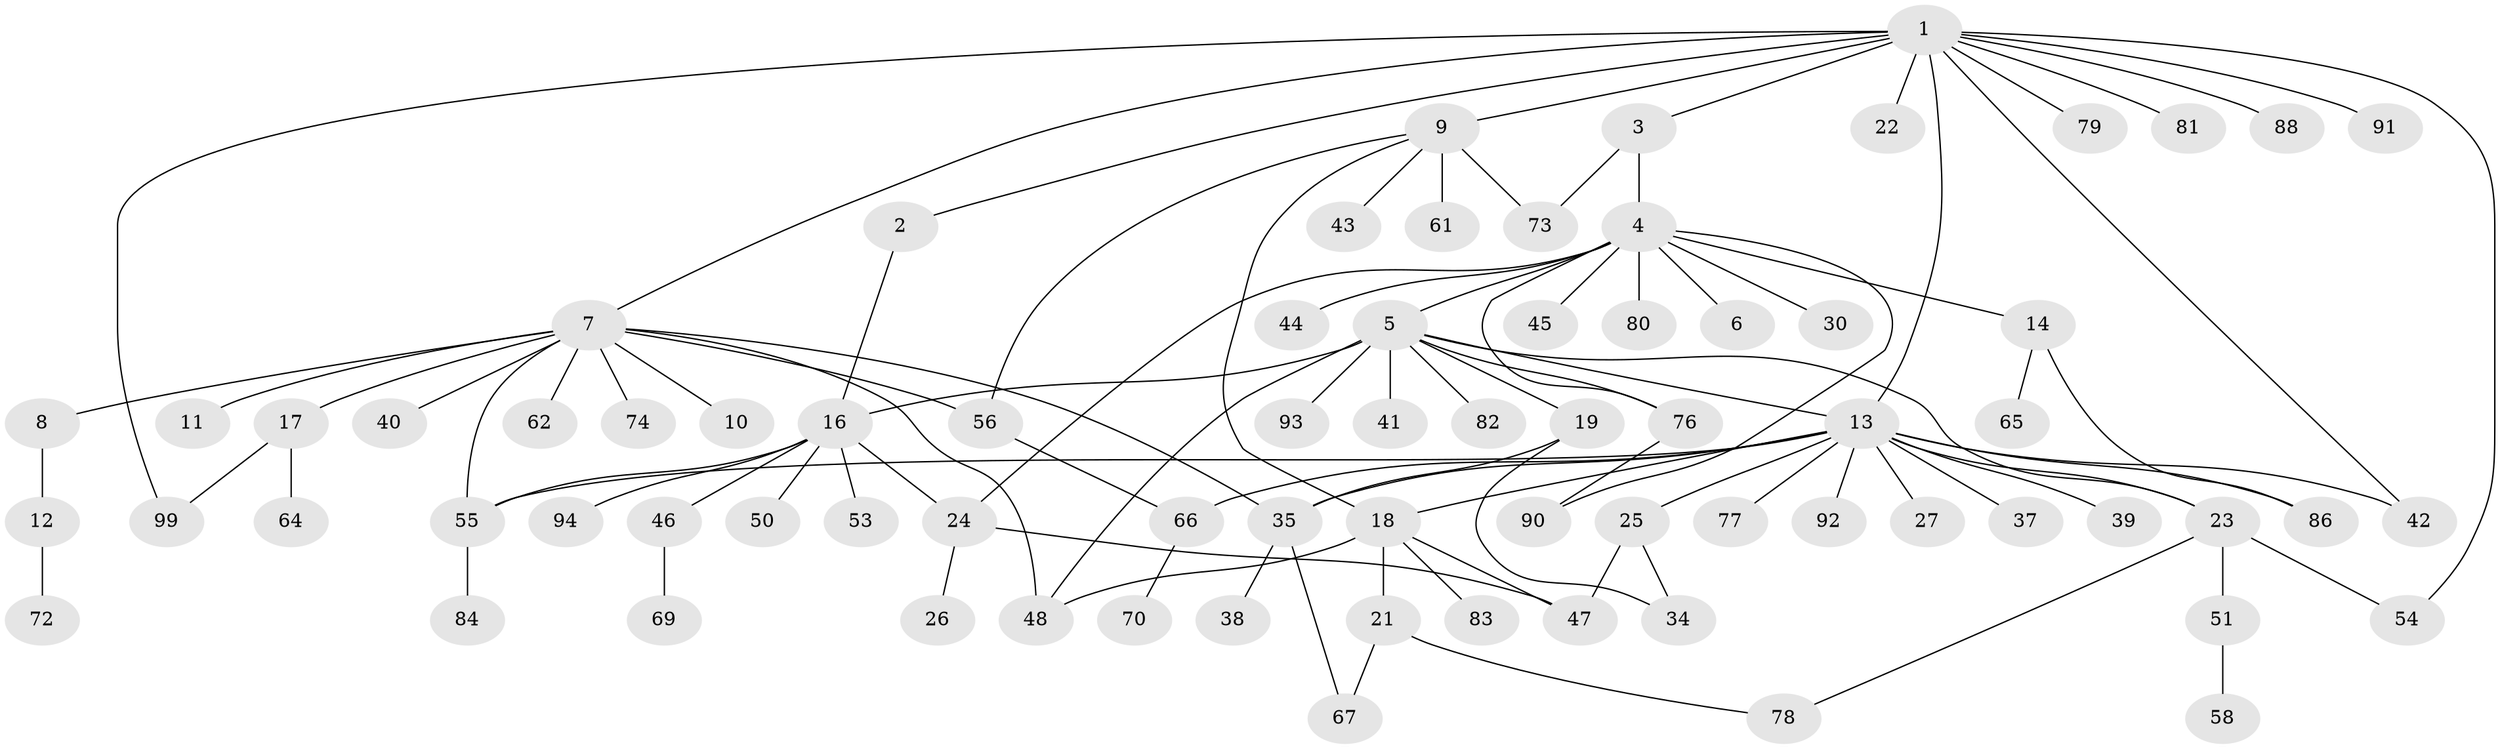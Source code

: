 // original degree distribution, {15: 0.01, 2: 0.22, 4: 0.07, 10: 0.01, 6: 0.02, 1: 0.46, 11: 0.01, 3: 0.13, 13: 0.01, 5: 0.05, 7: 0.01}
// Generated by graph-tools (version 1.1) at 2025/38/02/21/25 10:38:53]
// undirected, 75 vertices, 99 edges
graph export_dot {
graph [start="1"]
  node [color=gray90,style=filled];
  1 [super="+52"];
  2;
  3 [super="+20"];
  4 [super="+60"];
  5 [super="+75"];
  6;
  7 [super="+36"];
  8;
  9 [super="+29"];
  10;
  11;
  12 [super="+15"];
  13 [super="+28"];
  14 [super="+63"];
  16 [super="+31"];
  17 [super="+57"];
  18 [super="+49"];
  19;
  21 [super="+89"];
  22 [super="+32"];
  23 [super="+33"];
  24 [super="+95"];
  25;
  26;
  27;
  30 [super="+59"];
  34 [super="+85"];
  35 [super="+71"];
  37;
  38 [super="+97"];
  39;
  40;
  41;
  42;
  43;
  44;
  45;
  46;
  47;
  48;
  50;
  51;
  53;
  54;
  55 [super="+87"];
  56 [super="+68"];
  58 [super="+96"];
  61;
  62;
  64;
  65;
  66;
  67;
  69;
  70;
  72;
  73 [super="+100"];
  74;
  76;
  77;
  78;
  79;
  80;
  81;
  82;
  83;
  84;
  86;
  88 [super="+98"];
  90;
  91;
  92;
  93;
  94;
  99;
  1 -- 2;
  1 -- 3;
  1 -- 7;
  1 -- 9 [weight=2];
  1 -- 13;
  1 -- 22;
  1 -- 42;
  1 -- 54;
  1 -- 79;
  1 -- 81;
  1 -- 88;
  1 -- 91;
  1 -- 99;
  2 -- 16;
  3 -- 4;
  3 -- 73;
  4 -- 5;
  4 -- 6;
  4 -- 14;
  4 -- 24;
  4 -- 30;
  4 -- 44;
  4 -- 45;
  4 -- 80;
  4 -- 90;
  4 -- 76;
  5 -- 19;
  5 -- 41;
  5 -- 93;
  5 -- 48;
  5 -- 82;
  5 -- 23;
  5 -- 76;
  5 -- 13;
  5 -- 16;
  7 -- 8;
  7 -- 10;
  7 -- 11;
  7 -- 17;
  7 -- 40;
  7 -- 55;
  7 -- 56;
  7 -- 62;
  7 -- 74;
  7 -- 48;
  7 -- 35;
  8 -- 12;
  9 -- 18;
  9 -- 56;
  9 -- 73;
  9 -- 43;
  9 -- 61;
  12 -- 72;
  13 -- 18;
  13 -- 23;
  13 -- 25;
  13 -- 27;
  13 -- 39;
  13 -- 42;
  13 -- 55;
  13 -- 66;
  13 -- 77;
  13 -- 86;
  13 -- 37;
  13 -- 35;
  13 -- 92;
  14 -- 65;
  14 -- 86;
  16 -- 24;
  16 -- 46;
  16 -- 50;
  16 -- 53;
  16 -- 55;
  16 -- 94;
  17 -- 99;
  17 -- 64;
  18 -- 21;
  18 -- 47;
  18 -- 48;
  18 -- 83;
  19 -- 34;
  19 -- 35;
  21 -- 67;
  21 -- 78;
  23 -- 51;
  23 -- 54;
  23 -- 78;
  24 -- 26;
  24 -- 47;
  25 -- 34;
  25 -- 47;
  35 -- 38;
  35 -- 67;
  46 -- 69;
  51 -- 58;
  55 -- 84;
  56 -- 66;
  66 -- 70;
  76 -- 90;
}
